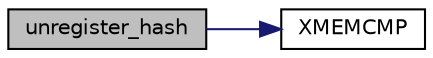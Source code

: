 digraph "unregister_hash"
{
 // LATEX_PDF_SIZE
  edge [fontname="Helvetica",fontsize="10",labelfontname="Helvetica",labelfontsize="10"];
  node [fontname="Helvetica",fontsize="10",shape=record];
  rankdir="LR";
  Node0 [label="unregister_hash",height=0.2,width=0.4,color="black", fillcolor="grey75", style="filled", fontcolor="black",tooltip="Unregister a hash from the descriptor table."];
  Node0 -> Node1 [color="midnightblue",fontsize="10",style="solid",fontname="Helvetica"];
  Node1 [label="XMEMCMP",height=0.2,width=0.4,color="black", fillcolor="white", style="filled",URL="$tomcrypt__cfg_8h.html#a372b974ec0ac07abcd55297554fe540f",tooltip=" "];
}
